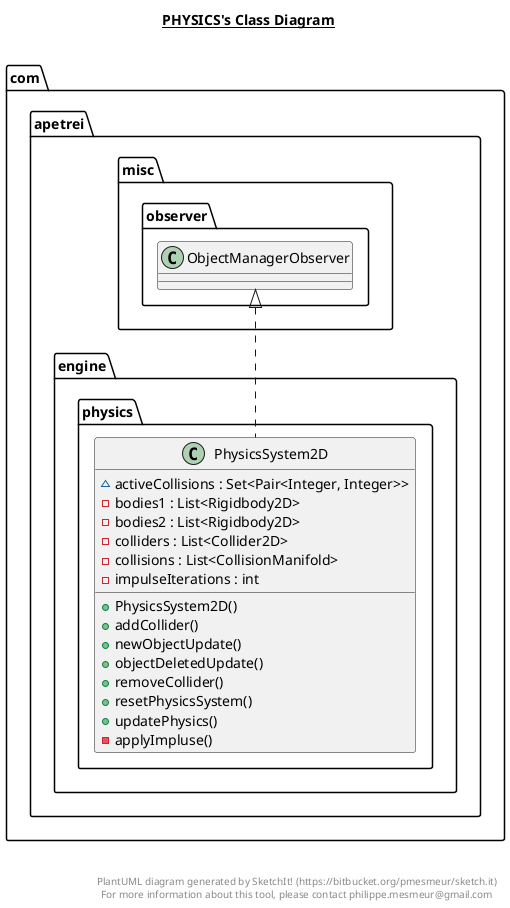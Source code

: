 @startuml

title __PHYSICS's Class Diagram__\n

  namespace com.apetrei.engine {
    namespace physics {
      class com.apetrei.engine.physics.PhysicsSystem2D {
          ~ activeCollisions : Set<Pair<Integer, Integer>>
          - bodies1 : List<Rigidbody2D>
          - bodies2 : List<Rigidbody2D>
          - colliders : List<Collider2D>
          - collisions : List<CollisionManifold>
          - impulseIterations : int
          + PhysicsSystem2D()
          + addCollider()
          + newObjectUpdate()
          + objectDeletedUpdate()
          + removeCollider()
          + resetPhysicsSystem()
          + updatePhysics()
          - applyImpluse()
      }
    }
  }
  

  com.apetrei.engine.physics.PhysicsSystem2D .up.|> com.apetrei.misc.observer.ObjectManagerObserver


right footer


PlantUML diagram generated by SketchIt! (https://bitbucket.org/pmesmeur/sketch.it)
For more information about this tool, please contact philippe.mesmeur@gmail.com
endfooter

@enduml
